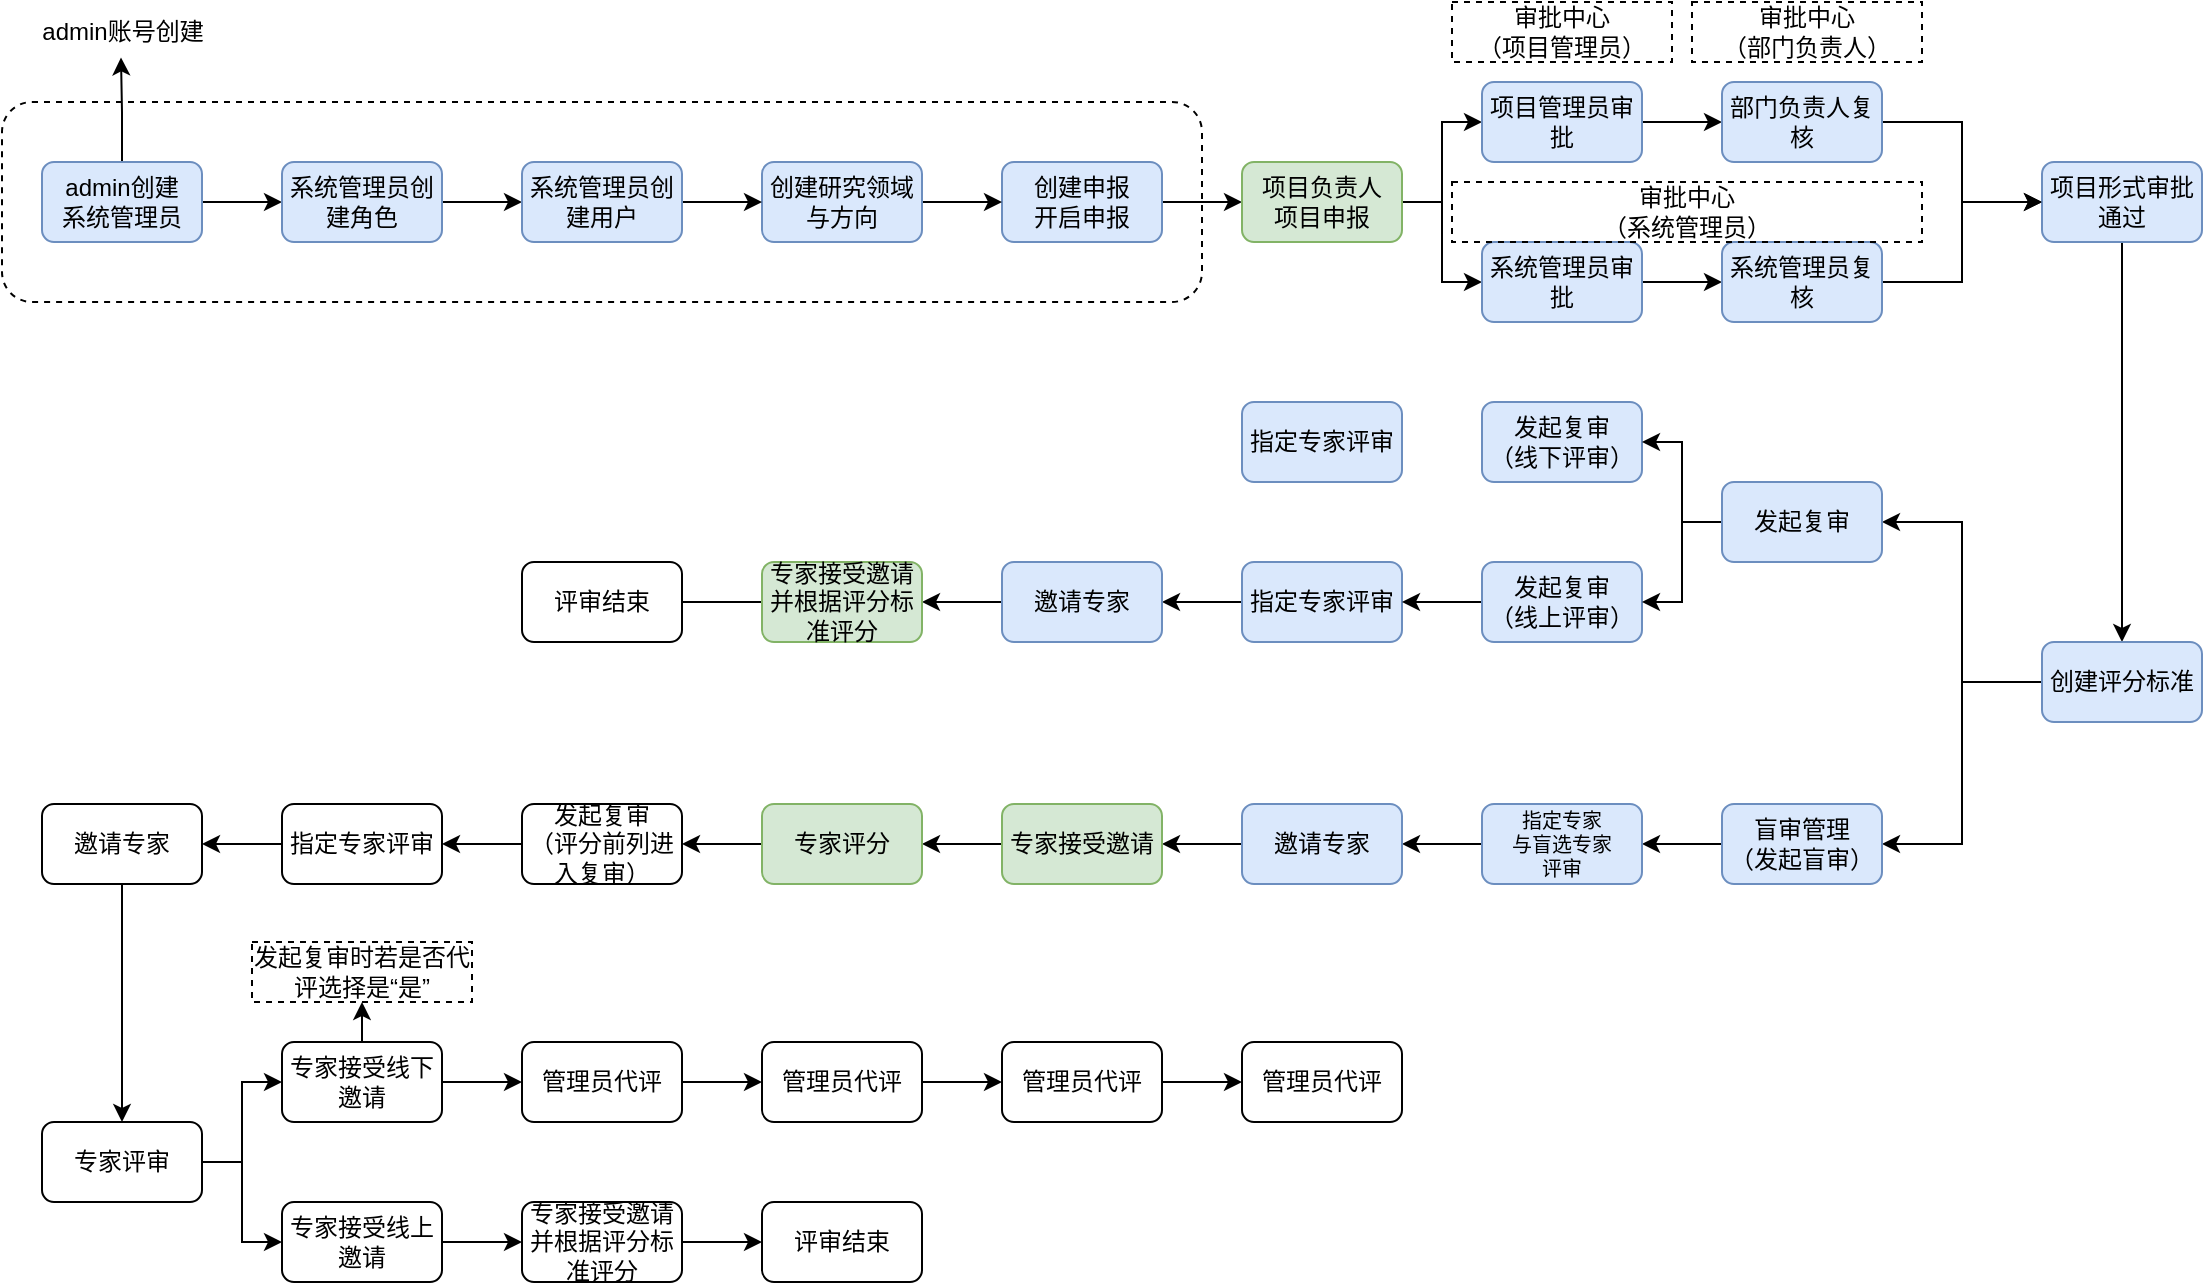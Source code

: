 <mxfile version="21.6.9" type="github">
  <diagram name="第 1 页" id="8AalZhf0SuC_jpaXCOYt">
    <mxGraphModel dx="1207" dy="667" grid="1" gridSize="10" guides="1" tooltips="1" connect="1" arrows="1" fold="1" page="1" pageScale="1" pageWidth="4681" pageHeight="3300" math="0" shadow="0">
      <root>
        <mxCell id="0" />
        <mxCell id="1" parent="0" />
        <mxCell id="mLf53-jrDhpxrXsrKtnD-4" value="" style="rounded=1;whiteSpace=wrap;html=1;dashed=1;" vertex="1" parent="1">
          <mxGeometry x="180" y="130" width="600" height="100" as="geometry" />
        </mxCell>
        <mxCell id="mLf53-jrDhpxrXsrKtnD-6" style="edgeStyle=orthogonalEdgeStyle;rounded=0;orthogonalLoop=1;jettySize=auto;html=1;exitX=1;exitY=0.5;exitDx=0;exitDy=0;entryX=0;entryY=0.5;entryDx=0;entryDy=0;" edge="1" parent="1" source="mLf53-jrDhpxrXsrKtnD-1" target="mLf53-jrDhpxrXsrKtnD-2">
          <mxGeometry relative="1" as="geometry" />
        </mxCell>
        <mxCell id="mLf53-jrDhpxrXsrKtnD-15" style="edgeStyle=orthogonalEdgeStyle;rounded=0;orthogonalLoop=1;jettySize=auto;html=1;exitX=0.5;exitY=0;exitDx=0;exitDy=0;entryX=0.495;entryY=0.924;entryDx=0;entryDy=0;entryPerimeter=0;" edge="1" parent="1" source="mLf53-jrDhpxrXsrKtnD-1" target="mLf53-jrDhpxrXsrKtnD-5">
          <mxGeometry relative="1" as="geometry" />
        </mxCell>
        <mxCell id="mLf53-jrDhpxrXsrKtnD-1" value="admin创建&lt;br&gt;系统管理员" style="rounded=1;whiteSpace=wrap;html=1;fillColor=#dae8fc;strokeColor=#6c8ebf;" vertex="1" parent="1">
          <mxGeometry x="200" y="160" width="80" height="40" as="geometry" />
        </mxCell>
        <mxCell id="mLf53-jrDhpxrXsrKtnD-10" style="edgeStyle=orthogonalEdgeStyle;rounded=0;orthogonalLoop=1;jettySize=auto;html=1;exitX=1;exitY=0.5;exitDx=0;exitDy=0;" edge="1" parent="1" source="mLf53-jrDhpxrXsrKtnD-2" target="mLf53-jrDhpxrXsrKtnD-9">
          <mxGeometry relative="1" as="geometry" />
        </mxCell>
        <mxCell id="mLf53-jrDhpxrXsrKtnD-2" value="系统管理员创建角色" style="rounded=1;whiteSpace=wrap;html=1;fillColor=#dae8fc;strokeColor=#6c8ebf;" vertex="1" parent="1">
          <mxGeometry x="320" y="160" width="80" height="40" as="geometry" />
        </mxCell>
        <mxCell id="mLf53-jrDhpxrXsrKtnD-13" style="edgeStyle=orthogonalEdgeStyle;rounded=0;orthogonalLoop=1;jettySize=auto;html=1;exitX=1;exitY=0.5;exitDx=0;exitDy=0;entryX=0;entryY=0.5;entryDx=0;entryDy=0;" edge="1" parent="1" source="mLf53-jrDhpxrXsrKtnD-3" target="mLf53-jrDhpxrXsrKtnD-7">
          <mxGeometry relative="1" as="geometry" />
        </mxCell>
        <mxCell id="mLf53-jrDhpxrXsrKtnD-3" value="创建申报&lt;br&gt;开启申报" style="rounded=1;whiteSpace=wrap;html=1;fillColor=#dae8fc;strokeColor=#6c8ebf;" vertex="1" parent="1">
          <mxGeometry x="680" y="160" width="80" height="40" as="geometry" />
        </mxCell>
        <mxCell id="mLf53-jrDhpxrXsrKtnD-5" value="admin账号创建" style="text;html=1;align=center;verticalAlign=middle;resizable=0;points=[];autosize=1;strokeColor=none;fillColor=none;" vertex="1" parent="1">
          <mxGeometry x="190" y="80" width="100" height="30" as="geometry" />
        </mxCell>
        <mxCell id="mLf53-jrDhpxrXsrKtnD-48" style="edgeStyle=orthogonalEdgeStyle;rounded=0;orthogonalLoop=1;jettySize=auto;html=1;exitX=1;exitY=0.5;exitDx=0;exitDy=0;entryX=0;entryY=0.5;entryDx=0;entryDy=0;" edge="1" parent="1" source="mLf53-jrDhpxrXsrKtnD-7" target="mLf53-jrDhpxrXsrKtnD-17">
          <mxGeometry relative="1" as="geometry" />
        </mxCell>
        <mxCell id="mLf53-jrDhpxrXsrKtnD-49" style="edgeStyle=orthogonalEdgeStyle;rounded=0;orthogonalLoop=1;jettySize=auto;html=1;exitX=1;exitY=0.5;exitDx=0;exitDy=0;entryX=0;entryY=0.5;entryDx=0;entryDy=0;" edge="1" parent="1" source="mLf53-jrDhpxrXsrKtnD-7" target="mLf53-jrDhpxrXsrKtnD-35">
          <mxGeometry relative="1" as="geometry" />
        </mxCell>
        <mxCell id="mLf53-jrDhpxrXsrKtnD-7" value="项目负责人&lt;br&gt;项目申报" style="rounded=1;whiteSpace=wrap;html=1;fillColor=#d5e8d4;strokeColor=#82b366;" vertex="1" parent="1">
          <mxGeometry x="800" y="160" width="80" height="40" as="geometry" />
        </mxCell>
        <mxCell id="mLf53-jrDhpxrXsrKtnD-12" style="edgeStyle=orthogonalEdgeStyle;rounded=0;orthogonalLoop=1;jettySize=auto;html=1;exitX=1;exitY=0.5;exitDx=0;exitDy=0;" edge="1" parent="1" source="mLf53-jrDhpxrXsrKtnD-8" target="mLf53-jrDhpxrXsrKtnD-3">
          <mxGeometry relative="1" as="geometry" />
        </mxCell>
        <mxCell id="mLf53-jrDhpxrXsrKtnD-8" value="创建研究领域与方向" style="rounded=1;whiteSpace=wrap;html=1;fillColor=#dae8fc;strokeColor=#6c8ebf;" vertex="1" parent="1">
          <mxGeometry x="560" y="160" width="80" height="40" as="geometry" />
        </mxCell>
        <mxCell id="mLf53-jrDhpxrXsrKtnD-11" style="edgeStyle=orthogonalEdgeStyle;rounded=0;orthogonalLoop=1;jettySize=auto;html=1;exitX=1;exitY=0.5;exitDx=0;exitDy=0;entryX=0;entryY=0.5;entryDx=0;entryDy=0;" edge="1" parent="1" source="mLf53-jrDhpxrXsrKtnD-9" target="mLf53-jrDhpxrXsrKtnD-8">
          <mxGeometry relative="1" as="geometry" />
        </mxCell>
        <mxCell id="mLf53-jrDhpxrXsrKtnD-9" value="系统管理员创建用户" style="rounded=1;whiteSpace=wrap;html=1;fillColor=#dae8fc;strokeColor=#6c8ebf;" vertex="1" parent="1">
          <mxGeometry x="440" y="160" width="80" height="40" as="geometry" />
        </mxCell>
        <mxCell id="mLf53-jrDhpxrXsrKtnD-50" style="edgeStyle=orthogonalEdgeStyle;rounded=0;orthogonalLoop=1;jettySize=auto;html=1;exitX=1;exitY=0.5;exitDx=0;exitDy=0;" edge="1" parent="1" source="mLf53-jrDhpxrXsrKtnD-17" target="mLf53-jrDhpxrXsrKtnD-18">
          <mxGeometry relative="1" as="geometry" />
        </mxCell>
        <mxCell id="mLf53-jrDhpxrXsrKtnD-17" value="项目管理员审批" style="rounded=1;whiteSpace=wrap;html=1;fillColor=#dae8fc;strokeColor=#6c8ebf;" vertex="1" parent="1">
          <mxGeometry x="920" y="120" width="80" height="40" as="geometry" />
        </mxCell>
        <mxCell id="mLf53-jrDhpxrXsrKtnD-52" style="edgeStyle=orthogonalEdgeStyle;rounded=0;orthogonalLoop=1;jettySize=auto;html=1;exitX=1;exitY=0.5;exitDx=0;exitDy=0;entryX=0;entryY=0.5;entryDx=0;entryDy=0;" edge="1" parent="1" source="mLf53-jrDhpxrXsrKtnD-18" target="mLf53-jrDhpxrXsrKtnD-19">
          <mxGeometry relative="1" as="geometry" />
        </mxCell>
        <mxCell id="mLf53-jrDhpxrXsrKtnD-18" value="部门负责人复核" style="rounded=1;whiteSpace=wrap;html=1;fillColor=#dae8fc;strokeColor=#6c8ebf;" vertex="1" parent="1">
          <mxGeometry x="1040" y="120" width="80" height="40" as="geometry" />
        </mxCell>
        <mxCell id="mLf53-jrDhpxrXsrKtnD-150" style="edgeStyle=orthogonalEdgeStyle;rounded=0;orthogonalLoop=1;jettySize=auto;html=1;exitX=0.5;exitY=1;exitDx=0;exitDy=0;" edge="1" parent="1" source="mLf53-jrDhpxrXsrKtnD-19" target="mLf53-jrDhpxrXsrKtnD-23">
          <mxGeometry relative="1" as="geometry" />
        </mxCell>
        <mxCell id="mLf53-jrDhpxrXsrKtnD-19" value="项目形式审批通过" style="rounded=1;whiteSpace=wrap;html=1;fillColor=#dae8fc;strokeColor=#6c8ebf;" vertex="1" parent="1">
          <mxGeometry x="1200" y="160" width="80" height="40" as="geometry" />
        </mxCell>
        <mxCell id="mLf53-jrDhpxrXsrKtnD-151" style="edgeStyle=orthogonalEdgeStyle;rounded=0;orthogonalLoop=1;jettySize=auto;html=1;exitX=0;exitY=0.5;exitDx=0;exitDy=0;entryX=1;entryY=0.5;entryDx=0;entryDy=0;" edge="1" parent="1" source="mLf53-jrDhpxrXsrKtnD-23" target="mLf53-jrDhpxrXsrKtnD-74">
          <mxGeometry relative="1" as="geometry" />
        </mxCell>
        <mxCell id="mLf53-jrDhpxrXsrKtnD-152" style="edgeStyle=orthogonalEdgeStyle;rounded=0;orthogonalLoop=1;jettySize=auto;html=1;exitX=0;exitY=0.5;exitDx=0;exitDy=0;entryX=1;entryY=0.5;entryDx=0;entryDy=0;" edge="1" parent="1" source="mLf53-jrDhpxrXsrKtnD-23" target="mLf53-jrDhpxrXsrKtnD-34">
          <mxGeometry relative="1" as="geometry" />
        </mxCell>
        <mxCell id="mLf53-jrDhpxrXsrKtnD-23" value="创建评分标准" style="rounded=1;whiteSpace=wrap;html=1;fillColor=#dae8fc;strokeColor=#6c8ebf;" vertex="1" parent="1">
          <mxGeometry x="1200" y="400" width="80" height="40" as="geometry" />
        </mxCell>
        <mxCell id="mLf53-jrDhpxrXsrKtnD-71" style="edgeStyle=orthogonalEdgeStyle;rounded=0;orthogonalLoop=1;jettySize=auto;html=1;exitX=0;exitY=0.5;exitDx=0;exitDy=0;entryX=1;entryY=0.5;entryDx=0;entryDy=0;" edge="1" parent="1" source="mLf53-jrDhpxrXsrKtnD-24" target="mLf53-jrDhpxrXsrKtnD-64">
          <mxGeometry relative="1" as="geometry" />
        </mxCell>
        <mxCell id="mLf53-jrDhpxrXsrKtnD-24" value="指定专家评审" style="rounded=1;whiteSpace=wrap;html=1;fillColor=#dae8fc;strokeColor=#6c8ebf;" vertex="1" parent="1">
          <mxGeometry x="800" y="360" width="80" height="40" as="geometry" />
        </mxCell>
        <mxCell id="mLf53-jrDhpxrXsrKtnD-59" style="edgeStyle=orthogonalEdgeStyle;rounded=0;orthogonalLoop=1;jettySize=auto;html=1;exitX=0;exitY=0.5;exitDx=0;exitDy=0;entryX=1;entryY=0.5;entryDx=0;entryDy=0;" edge="1" parent="1" source="mLf53-jrDhpxrXsrKtnD-33" target="mLf53-jrDhpxrXsrKtnD-24">
          <mxGeometry relative="1" as="geometry" />
        </mxCell>
        <mxCell id="mLf53-jrDhpxrXsrKtnD-33" value="发起复审&lt;br&gt;（线上评审）" style="rounded=1;whiteSpace=wrap;html=1;fillColor=#dae8fc;strokeColor=#6c8ebf;" vertex="1" parent="1">
          <mxGeometry x="920" y="360" width="80" height="40" as="geometry" />
        </mxCell>
        <mxCell id="mLf53-jrDhpxrXsrKtnD-62" style="edgeStyle=orthogonalEdgeStyle;rounded=0;orthogonalLoop=1;jettySize=auto;html=1;exitX=0;exitY=0.5;exitDx=0;exitDy=0;entryX=1;entryY=0.5;entryDx=0;entryDy=0;" edge="1" parent="1" source="mLf53-jrDhpxrXsrKtnD-34" target="mLf53-jrDhpxrXsrKtnD-61">
          <mxGeometry relative="1" as="geometry" />
        </mxCell>
        <mxCell id="mLf53-jrDhpxrXsrKtnD-34" value="盲审管理&lt;br&gt;（发起盲审）" style="rounded=1;whiteSpace=wrap;html=1;fillColor=#dae8fc;strokeColor=#6c8ebf;" vertex="1" parent="1">
          <mxGeometry x="1040" y="481" width="80" height="40" as="geometry" />
        </mxCell>
        <mxCell id="mLf53-jrDhpxrXsrKtnD-51" style="edgeStyle=orthogonalEdgeStyle;rounded=0;orthogonalLoop=1;jettySize=auto;html=1;exitX=1;exitY=0.5;exitDx=0;exitDy=0;entryX=0;entryY=0.5;entryDx=0;entryDy=0;" edge="1" parent="1" source="mLf53-jrDhpxrXsrKtnD-35" target="mLf53-jrDhpxrXsrKtnD-38">
          <mxGeometry relative="1" as="geometry" />
        </mxCell>
        <mxCell id="mLf53-jrDhpxrXsrKtnD-35" value="系统管理员审批" style="rounded=1;whiteSpace=wrap;html=1;fillColor=#dae8fc;strokeColor=#6c8ebf;" vertex="1" parent="1">
          <mxGeometry x="920" y="200" width="80" height="40" as="geometry" />
        </mxCell>
        <mxCell id="mLf53-jrDhpxrXsrKtnD-53" style="edgeStyle=orthogonalEdgeStyle;rounded=0;orthogonalLoop=1;jettySize=auto;html=1;exitX=1;exitY=0.5;exitDx=0;exitDy=0;entryX=0;entryY=0.5;entryDx=0;entryDy=0;" edge="1" parent="1" source="mLf53-jrDhpxrXsrKtnD-38" target="mLf53-jrDhpxrXsrKtnD-19">
          <mxGeometry relative="1" as="geometry" />
        </mxCell>
        <mxCell id="mLf53-jrDhpxrXsrKtnD-38" value="系统管理员复核" style="rounded=1;whiteSpace=wrap;html=1;fillColor=#dae8fc;strokeColor=#6c8ebf;" vertex="1" parent="1">
          <mxGeometry x="1040" y="200" width="80" height="40" as="geometry" />
        </mxCell>
        <mxCell id="mLf53-jrDhpxrXsrKtnD-96" style="edgeStyle=orthogonalEdgeStyle;rounded=0;orthogonalLoop=1;jettySize=auto;html=1;exitX=0;exitY=0.5;exitDx=0;exitDy=0;entryX=1;entryY=0.5;entryDx=0;entryDy=0;" edge="1" parent="1" source="mLf53-jrDhpxrXsrKtnD-61" target="mLf53-jrDhpxrXsrKtnD-65">
          <mxGeometry relative="1" as="geometry" />
        </mxCell>
        <mxCell id="mLf53-jrDhpxrXsrKtnD-61" value="指定专家&lt;br style=&quot;font-size: 10px;&quot;&gt;与盲选专家&lt;br style=&quot;font-size: 10px;&quot;&gt;评审" style="rounded=1;whiteSpace=wrap;html=1;fontSize=10;fillColor=#dae8fc;strokeColor=#6c8ebf;" vertex="1" parent="1">
          <mxGeometry x="920" y="481" width="80" height="40" as="geometry" />
        </mxCell>
        <mxCell id="mLf53-jrDhpxrXsrKtnD-70" style="edgeStyle=orthogonalEdgeStyle;rounded=0;orthogonalLoop=1;jettySize=auto;html=1;exitX=0;exitY=0.5;exitDx=0;exitDy=0;entryX=1;entryY=0.5;entryDx=0;entryDy=0;" edge="1" parent="1" source="mLf53-jrDhpxrXsrKtnD-64" target="mLf53-jrDhpxrXsrKtnD-66">
          <mxGeometry relative="1" as="geometry" />
        </mxCell>
        <mxCell id="mLf53-jrDhpxrXsrKtnD-64" value="邀请专家" style="rounded=1;whiteSpace=wrap;html=1;fillColor=#dae8fc;strokeColor=#6c8ebf;" vertex="1" parent="1">
          <mxGeometry x="680" y="360" width="80" height="40" as="geometry" />
        </mxCell>
        <mxCell id="mLf53-jrDhpxrXsrKtnD-97" style="edgeStyle=orthogonalEdgeStyle;rounded=0;orthogonalLoop=1;jettySize=auto;html=1;exitX=0;exitY=0.5;exitDx=0;exitDy=0;entryX=1;entryY=0.5;entryDx=0;entryDy=0;" edge="1" parent="1" source="mLf53-jrDhpxrXsrKtnD-65" target="mLf53-jrDhpxrXsrKtnD-67">
          <mxGeometry relative="1" as="geometry" />
        </mxCell>
        <mxCell id="mLf53-jrDhpxrXsrKtnD-65" value="邀请专家" style="rounded=1;whiteSpace=wrap;html=1;fillColor=#dae8fc;strokeColor=#6c8ebf;" vertex="1" parent="1">
          <mxGeometry x="800" y="481" width="80" height="40" as="geometry" />
        </mxCell>
        <mxCell id="mLf53-jrDhpxrXsrKtnD-69" style="edgeStyle=orthogonalEdgeStyle;rounded=0;orthogonalLoop=1;jettySize=auto;html=1;exitX=0;exitY=0.5;exitDx=0;exitDy=0;entryX=1;entryY=0.5;entryDx=0;entryDy=0;" edge="1" parent="1" source="mLf53-jrDhpxrXsrKtnD-66">
          <mxGeometry relative="1" as="geometry">
            <mxPoint x="480" y="380" as="targetPoint" />
          </mxGeometry>
        </mxCell>
        <mxCell id="mLf53-jrDhpxrXsrKtnD-66" value="专家接受邀请并根据评分标准评分" style="rounded=1;whiteSpace=wrap;html=1;strokeColor=#82b366;fillColor=#d5e8d4;" vertex="1" parent="1">
          <mxGeometry x="560" y="360" width="80" height="40" as="geometry" />
        </mxCell>
        <mxCell id="mLf53-jrDhpxrXsrKtnD-117" style="edgeStyle=orthogonalEdgeStyle;rounded=0;orthogonalLoop=1;jettySize=auto;html=1;exitX=0;exitY=0.5;exitDx=0;exitDy=0;" edge="1" parent="1" source="mLf53-jrDhpxrXsrKtnD-67" target="mLf53-jrDhpxrXsrKtnD-115">
          <mxGeometry relative="1" as="geometry" />
        </mxCell>
        <mxCell id="mLf53-jrDhpxrXsrKtnD-67" value="专家接受邀请" style="rounded=1;whiteSpace=wrap;html=1;strokeColor=#82b366;fillColor=#d5e8d4;" vertex="1" parent="1">
          <mxGeometry x="680" y="481" width="80" height="40" as="geometry" />
        </mxCell>
        <mxCell id="mLf53-jrDhpxrXsrKtnD-72" value="评审结束" style="rounded=1;whiteSpace=wrap;html=1;" vertex="1" parent="1">
          <mxGeometry x="440" y="360" width="80" height="40" as="geometry" />
        </mxCell>
        <mxCell id="mLf53-jrDhpxrXsrKtnD-73" value="发起复审&lt;br&gt;（线下评审）" style="rounded=1;whiteSpace=wrap;html=1;fillColor=#dae8fc;strokeColor=#6c8ebf;" vertex="1" parent="1">
          <mxGeometry x="920" y="280" width="80" height="40" as="geometry" />
        </mxCell>
        <mxCell id="mLf53-jrDhpxrXsrKtnD-76" style="edgeStyle=orthogonalEdgeStyle;rounded=0;orthogonalLoop=1;jettySize=auto;html=1;exitX=0;exitY=0.5;exitDx=0;exitDy=0;entryX=1;entryY=0.5;entryDx=0;entryDy=0;" edge="1" parent="1" source="mLf53-jrDhpxrXsrKtnD-74" target="mLf53-jrDhpxrXsrKtnD-33">
          <mxGeometry relative="1" as="geometry" />
        </mxCell>
        <mxCell id="mLf53-jrDhpxrXsrKtnD-77" style="edgeStyle=orthogonalEdgeStyle;rounded=0;orthogonalLoop=1;jettySize=auto;html=1;exitX=0;exitY=0.5;exitDx=0;exitDy=0;entryX=1;entryY=0.5;entryDx=0;entryDy=0;" edge="1" parent="1" source="mLf53-jrDhpxrXsrKtnD-74" target="mLf53-jrDhpxrXsrKtnD-73">
          <mxGeometry relative="1" as="geometry" />
        </mxCell>
        <mxCell id="mLf53-jrDhpxrXsrKtnD-74" value="发起复审" style="rounded=1;whiteSpace=wrap;html=1;fillColor=#dae8fc;strokeColor=#6c8ebf;" vertex="1" parent="1">
          <mxGeometry x="1040" y="320" width="80" height="40" as="geometry" />
        </mxCell>
        <mxCell id="mLf53-jrDhpxrXsrKtnD-78" value="指定专家评审" style="rounded=1;whiteSpace=wrap;html=1;fillColor=#dae8fc;strokeColor=#6c8ebf;" vertex="1" parent="1">
          <mxGeometry x="800" y="280" width="80" height="40" as="geometry" />
        </mxCell>
        <mxCell id="mLf53-jrDhpxrXsrKtnD-157" style="edgeStyle=orthogonalEdgeStyle;rounded=0;orthogonalLoop=1;jettySize=auto;html=1;exitX=0;exitY=0.5;exitDx=0;exitDy=0;entryX=1;entryY=0.5;entryDx=0;entryDy=0;" edge="1" parent="1" source="mLf53-jrDhpxrXsrKtnD-115" target="mLf53-jrDhpxrXsrKtnD-92">
          <mxGeometry relative="1" as="geometry" />
        </mxCell>
        <mxCell id="mLf53-jrDhpxrXsrKtnD-115" value="专家评分" style="rounded=1;whiteSpace=wrap;html=1;strokeColor=#82b366;fillColor=#d5e8d4;" vertex="1" parent="1">
          <mxGeometry x="560" y="481" width="80" height="40" as="geometry" />
        </mxCell>
        <mxCell id="mLf53-jrDhpxrXsrKtnD-153" style="edgeStyle=orthogonalEdgeStyle;rounded=0;orthogonalLoop=1;jettySize=auto;html=1;exitX=0;exitY=0.5;exitDx=0;exitDy=0;entryX=1;entryY=0.5;entryDx=0;entryDy=0;" edge="1" parent="1" source="mLf53-jrDhpxrXsrKtnD-92" target="mLf53-jrDhpxrXsrKtnD-81">
          <mxGeometry relative="1" as="geometry" />
        </mxCell>
        <mxCell id="mLf53-jrDhpxrXsrKtnD-92" value="发起复审&lt;br&gt;（评分前列进入复审）" style="rounded=1;whiteSpace=wrap;html=1;" vertex="1" parent="1">
          <mxGeometry x="440" y="481" width="80" height="40" as="geometry" />
        </mxCell>
        <mxCell id="mLf53-jrDhpxrXsrKtnD-159" style="edgeStyle=orthogonalEdgeStyle;rounded=0;orthogonalLoop=1;jettySize=auto;html=1;exitX=0;exitY=0.5;exitDx=0;exitDy=0;entryX=1;entryY=0.5;entryDx=0;entryDy=0;" edge="1" parent="1" source="mLf53-jrDhpxrXsrKtnD-81" target="mLf53-jrDhpxrXsrKtnD-158">
          <mxGeometry relative="1" as="geometry" />
        </mxCell>
        <mxCell id="mLf53-jrDhpxrXsrKtnD-81" value="指定专家评审" style="rounded=1;whiteSpace=wrap;html=1;" vertex="1" parent="1">
          <mxGeometry x="320" y="481" width="80" height="40" as="geometry" />
        </mxCell>
        <mxCell id="mLf53-jrDhpxrXsrKtnD-176" style="edgeStyle=orthogonalEdgeStyle;rounded=0;orthogonalLoop=1;jettySize=auto;html=1;exitX=1;exitY=0.5;exitDx=0;exitDy=0;" edge="1" parent="1" source="mLf53-jrDhpxrXsrKtnD-87" target="mLf53-jrDhpxrXsrKtnD-173">
          <mxGeometry relative="1" as="geometry" />
        </mxCell>
        <mxCell id="mLf53-jrDhpxrXsrKtnD-87" value="管理员代评" style="rounded=1;whiteSpace=wrap;html=1;" vertex="1" parent="1">
          <mxGeometry x="440" y="600" width="80" height="40" as="geometry" />
        </mxCell>
        <mxCell id="mLf53-jrDhpxrXsrKtnD-163" style="edgeStyle=orthogonalEdgeStyle;rounded=0;orthogonalLoop=1;jettySize=auto;html=1;exitX=1;exitY=0.5;exitDx=0;exitDy=0;entryX=0;entryY=0.5;entryDx=0;entryDy=0;" edge="1" parent="1" source="mLf53-jrDhpxrXsrKtnD-142" target="mLf53-jrDhpxrXsrKtnD-161">
          <mxGeometry relative="1" as="geometry" />
        </mxCell>
        <mxCell id="mLf53-jrDhpxrXsrKtnD-164" style="edgeStyle=orthogonalEdgeStyle;rounded=0;orthogonalLoop=1;jettySize=auto;html=1;exitX=1;exitY=0.5;exitDx=0;exitDy=0;entryX=0;entryY=0.5;entryDx=0;entryDy=0;" edge="1" parent="1" source="mLf53-jrDhpxrXsrKtnD-142" target="mLf53-jrDhpxrXsrKtnD-143">
          <mxGeometry relative="1" as="geometry" />
        </mxCell>
        <mxCell id="mLf53-jrDhpxrXsrKtnD-142" value="专家评审" style="rounded=1;whiteSpace=wrap;html=1;" vertex="1" parent="1">
          <mxGeometry x="200" y="640" width="80" height="40" as="geometry" />
        </mxCell>
        <mxCell id="mLf53-jrDhpxrXsrKtnD-167" style="edgeStyle=orthogonalEdgeStyle;rounded=0;orthogonalLoop=1;jettySize=auto;html=1;exitX=1;exitY=0.5;exitDx=0;exitDy=0;entryX=0;entryY=0.5;entryDx=0;entryDy=0;" edge="1" parent="1" source="mLf53-jrDhpxrXsrKtnD-143" target="mLf53-jrDhpxrXsrKtnD-166">
          <mxGeometry relative="1" as="geometry" />
        </mxCell>
        <mxCell id="mLf53-jrDhpxrXsrKtnD-143" value="专家接受线上邀请" style="rounded=1;whiteSpace=wrap;html=1;" vertex="1" parent="1">
          <mxGeometry x="320" y="680" width="80" height="40" as="geometry" />
        </mxCell>
        <mxCell id="mLf53-jrDhpxrXsrKtnD-160" style="edgeStyle=orthogonalEdgeStyle;rounded=0;orthogonalLoop=1;jettySize=auto;html=1;exitX=0.5;exitY=1;exitDx=0;exitDy=0;entryX=0.5;entryY=0;entryDx=0;entryDy=0;" edge="1" parent="1" source="mLf53-jrDhpxrXsrKtnD-158" target="mLf53-jrDhpxrXsrKtnD-142">
          <mxGeometry relative="1" as="geometry" />
        </mxCell>
        <mxCell id="mLf53-jrDhpxrXsrKtnD-158" value="邀请专家" style="rounded=1;whiteSpace=wrap;html=1;" vertex="1" parent="1">
          <mxGeometry x="200" y="481" width="80" height="40" as="geometry" />
        </mxCell>
        <mxCell id="mLf53-jrDhpxrXsrKtnD-165" style="edgeStyle=orthogonalEdgeStyle;rounded=0;orthogonalLoop=1;jettySize=auto;html=1;exitX=1;exitY=0.5;exitDx=0;exitDy=0;" edge="1" parent="1" source="mLf53-jrDhpxrXsrKtnD-161" target="mLf53-jrDhpxrXsrKtnD-87">
          <mxGeometry relative="1" as="geometry" />
        </mxCell>
        <mxCell id="mLf53-jrDhpxrXsrKtnD-171" style="edgeStyle=orthogonalEdgeStyle;rounded=0;orthogonalLoop=1;jettySize=auto;html=1;exitX=0.5;exitY=0;exitDx=0;exitDy=0;entryX=0.5;entryY=1;entryDx=0;entryDy=0;" edge="1" parent="1" source="mLf53-jrDhpxrXsrKtnD-161" target="mLf53-jrDhpxrXsrKtnD-170">
          <mxGeometry relative="1" as="geometry" />
        </mxCell>
        <mxCell id="mLf53-jrDhpxrXsrKtnD-161" value="专家接受线下邀请" style="rounded=1;whiteSpace=wrap;html=1;" vertex="1" parent="1">
          <mxGeometry x="320" y="600" width="80" height="40" as="geometry" />
        </mxCell>
        <mxCell id="mLf53-jrDhpxrXsrKtnD-179" style="edgeStyle=orthogonalEdgeStyle;rounded=0;orthogonalLoop=1;jettySize=auto;html=1;exitX=1;exitY=0.5;exitDx=0;exitDy=0;entryX=0;entryY=0.5;entryDx=0;entryDy=0;" edge="1" parent="1" source="mLf53-jrDhpxrXsrKtnD-166" target="mLf53-jrDhpxrXsrKtnD-172">
          <mxGeometry relative="1" as="geometry" />
        </mxCell>
        <mxCell id="mLf53-jrDhpxrXsrKtnD-166" value="专家接受邀请并根据评分标准评分" style="rounded=1;whiteSpace=wrap;html=1;" vertex="1" parent="1">
          <mxGeometry x="440" y="680" width="80" height="40" as="geometry" />
        </mxCell>
        <mxCell id="mLf53-jrDhpxrXsrKtnD-170" value="发起复审时若是否代评选择是“是”" style="text;html=1;strokeColor=default;fillColor=none;align=center;verticalAlign=middle;whiteSpace=wrap;rounded=0;dashed=1;" vertex="1" parent="1">
          <mxGeometry x="305" y="550" width="110" height="30" as="geometry" />
        </mxCell>
        <mxCell id="mLf53-jrDhpxrXsrKtnD-172" value="评审结束" style="rounded=1;whiteSpace=wrap;html=1;" vertex="1" parent="1">
          <mxGeometry x="560" y="680" width="80" height="40" as="geometry" />
        </mxCell>
        <mxCell id="mLf53-jrDhpxrXsrKtnD-177" style="edgeStyle=orthogonalEdgeStyle;rounded=0;orthogonalLoop=1;jettySize=auto;html=1;exitX=1;exitY=0.5;exitDx=0;exitDy=0;entryX=0;entryY=0.5;entryDx=0;entryDy=0;" edge="1" parent="1" source="mLf53-jrDhpxrXsrKtnD-173" target="mLf53-jrDhpxrXsrKtnD-174">
          <mxGeometry relative="1" as="geometry" />
        </mxCell>
        <mxCell id="mLf53-jrDhpxrXsrKtnD-173" value="管理员代评" style="rounded=1;whiteSpace=wrap;html=1;" vertex="1" parent="1">
          <mxGeometry x="560" y="600" width="80" height="40" as="geometry" />
        </mxCell>
        <mxCell id="mLf53-jrDhpxrXsrKtnD-178" style="edgeStyle=orthogonalEdgeStyle;rounded=0;orthogonalLoop=1;jettySize=auto;html=1;exitX=1;exitY=0.5;exitDx=0;exitDy=0;entryX=0;entryY=0.5;entryDx=0;entryDy=0;" edge="1" parent="1" source="mLf53-jrDhpxrXsrKtnD-174" target="mLf53-jrDhpxrXsrKtnD-175">
          <mxGeometry relative="1" as="geometry" />
        </mxCell>
        <mxCell id="mLf53-jrDhpxrXsrKtnD-174" value="管理员代评" style="rounded=1;whiteSpace=wrap;html=1;" vertex="1" parent="1">
          <mxGeometry x="680" y="600" width="80" height="40" as="geometry" />
        </mxCell>
        <mxCell id="mLf53-jrDhpxrXsrKtnD-175" value="管理员代评" style="rounded=1;whiteSpace=wrap;html=1;" vertex="1" parent="1">
          <mxGeometry x="800" y="600" width="80" height="40" as="geometry" />
        </mxCell>
        <mxCell id="mLf53-jrDhpxrXsrKtnD-181" value="审批中心&lt;br&gt;（项目管理员）" style="text;html=1;strokeColor=default;fillColor=none;align=center;verticalAlign=middle;whiteSpace=wrap;rounded=0;dashed=1;" vertex="1" parent="1">
          <mxGeometry x="905" y="80" width="110" height="30" as="geometry" />
        </mxCell>
        <mxCell id="mLf53-jrDhpxrXsrKtnD-182" value="审批中心&lt;br&gt;（部门负责人）" style="text;html=1;strokeColor=default;fillColor=none;align=center;verticalAlign=middle;whiteSpace=wrap;rounded=0;dashed=1;" vertex="1" parent="1">
          <mxGeometry x="1025" y="80" width="115" height="30" as="geometry" />
        </mxCell>
        <mxCell id="mLf53-jrDhpxrXsrKtnD-183" value="审批中心&lt;br&gt;（系统管理员）" style="text;html=1;strokeColor=default;fillColor=none;align=center;verticalAlign=middle;whiteSpace=wrap;rounded=0;dashed=1;" vertex="1" parent="1">
          <mxGeometry x="905" y="170" width="235" height="30" as="geometry" />
        </mxCell>
      </root>
    </mxGraphModel>
  </diagram>
</mxfile>
